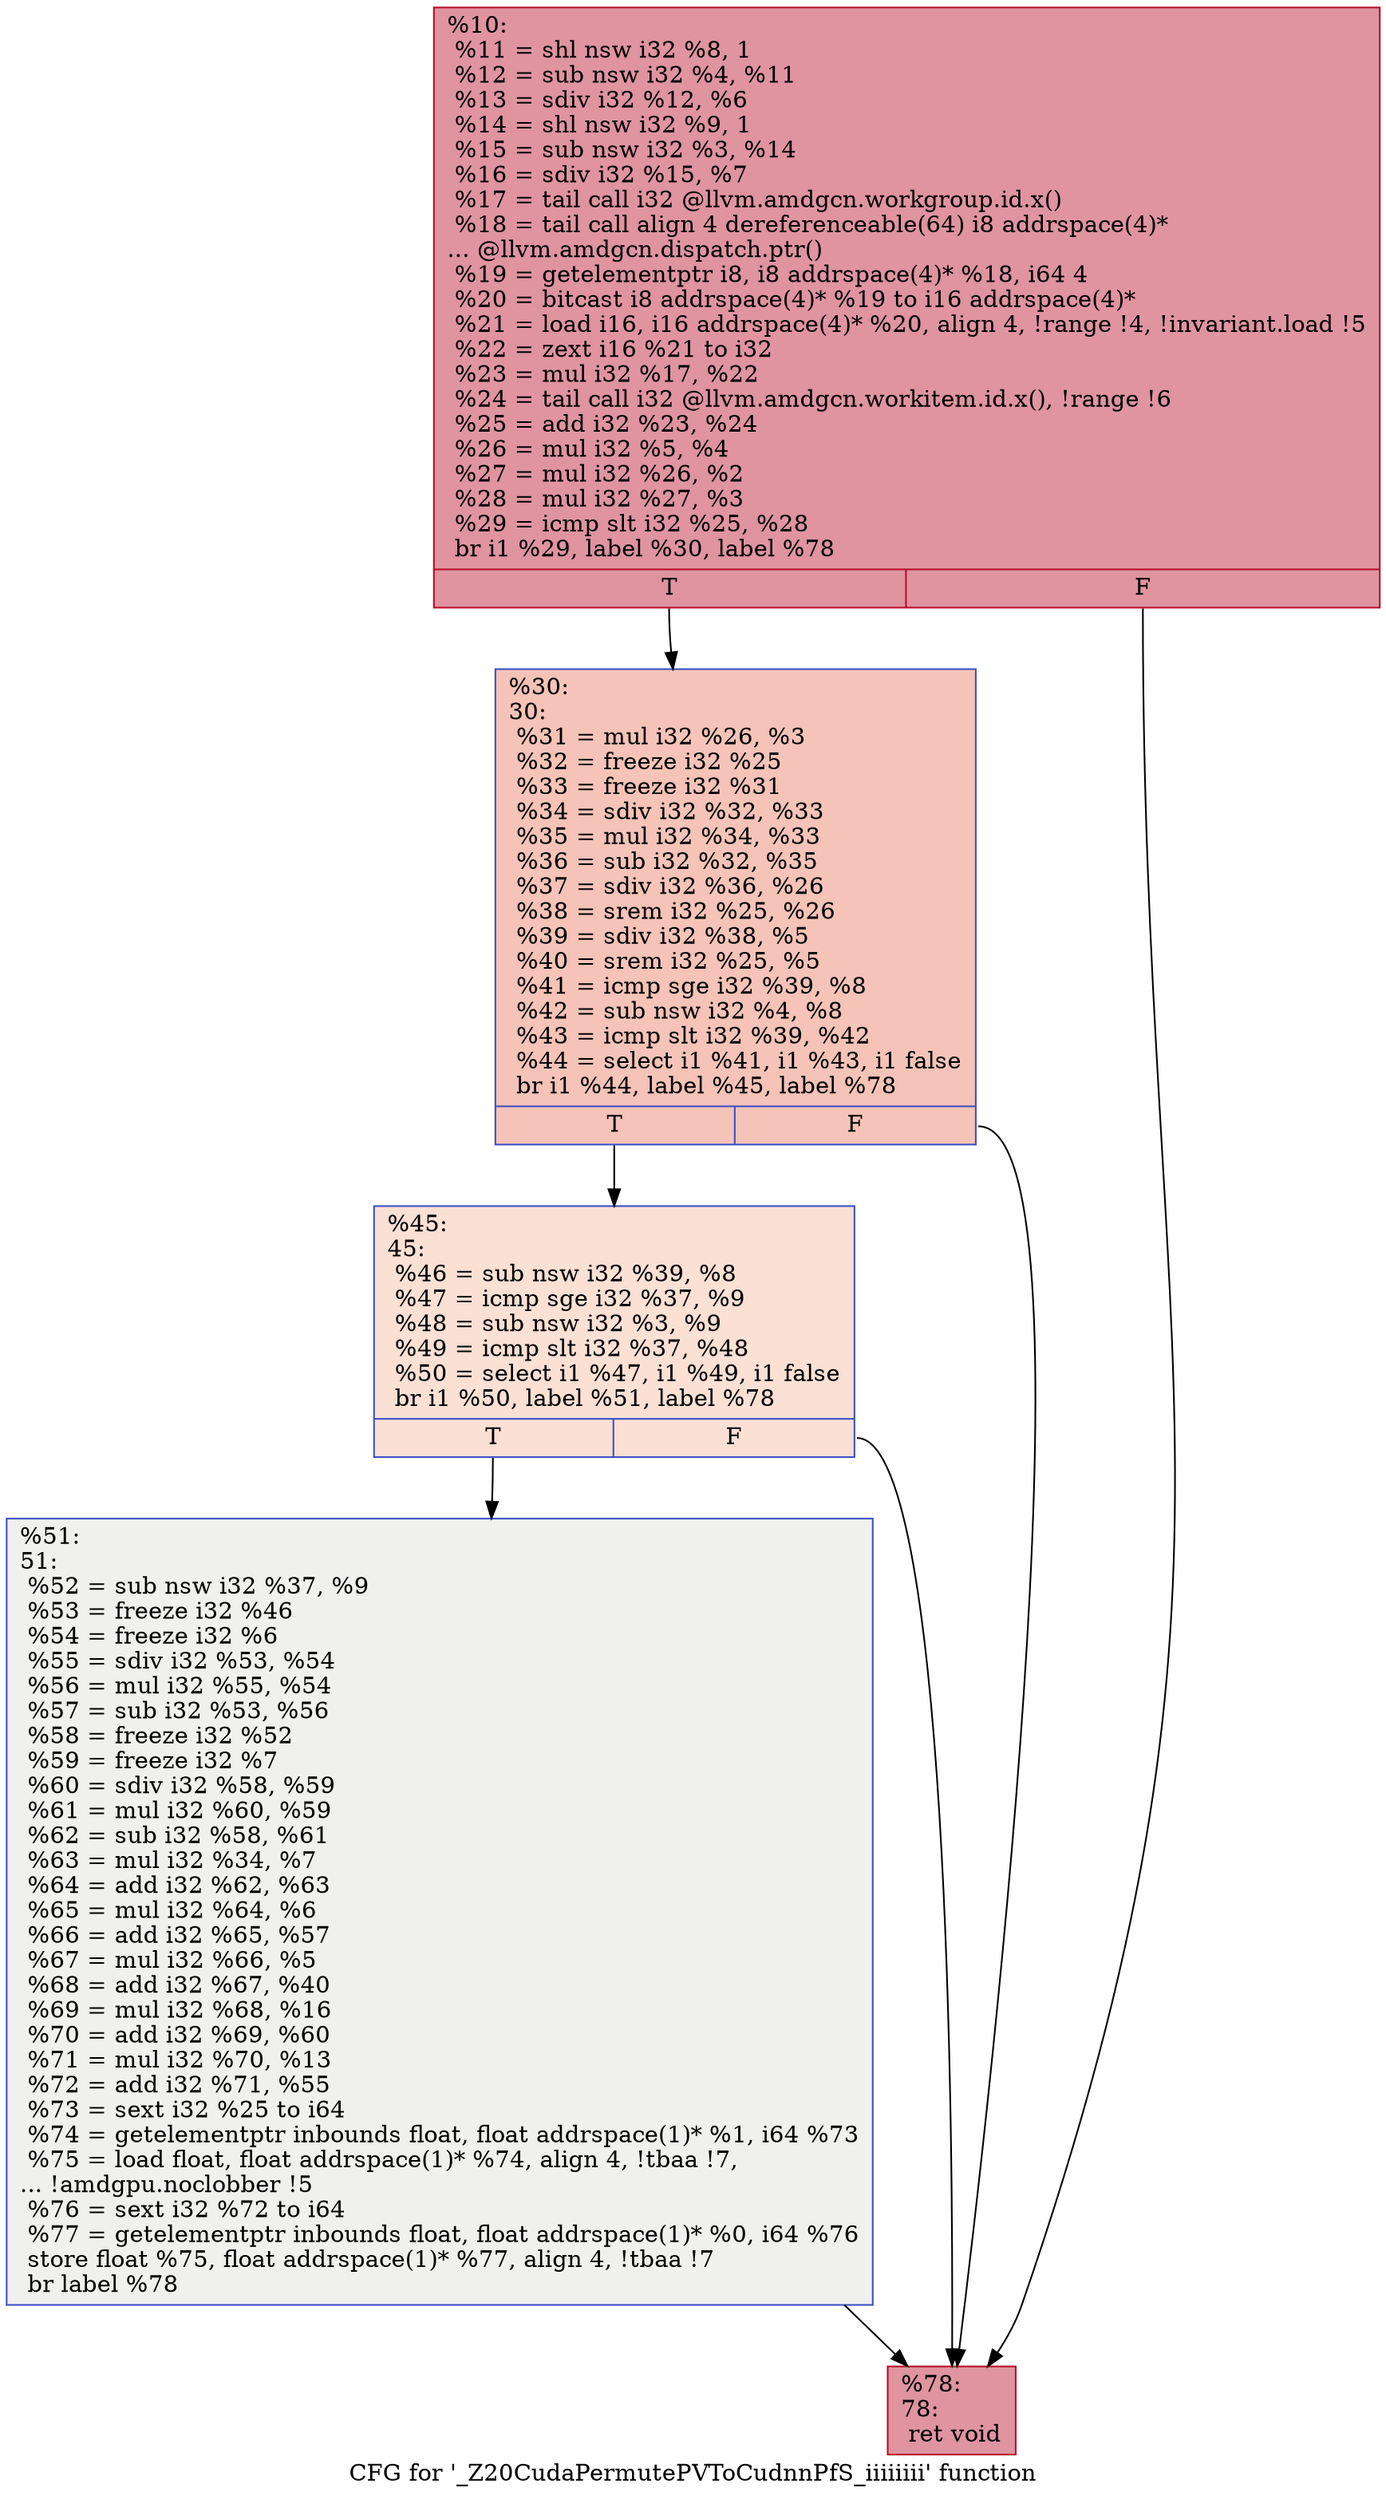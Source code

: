 digraph "CFG for '_Z20CudaPermutePVToCudnnPfS_iiiiiiii' function" {
	label="CFG for '_Z20CudaPermutePVToCudnnPfS_iiiiiiii' function";

	Node0x4e36c10 [shape=record,color="#b70d28ff", style=filled, fillcolor="#b70d2870",label="{%10:\l  %11 = shl nsw i32 %8, 1\l  %12 = sub nsw i32 %4, %11\l  %13 = sdiv i32 %12, %6\l  %14 = shl nsw i32 %9, 1\l  %15 = sub nsw i32 %3, %14\l  %16 = sdiv i32 %15, %7\l  %17 = tail call i32 @llvm.amdgcn.workgroup.id.x()\l  %18 = tail call align 4 dereferenceable(64) i8 addrspace(4)*\l... @llvm.amdgcn.dispatch.ptr()\l  %19 = getelementptr i8, i8 addrspace(4)* %18, i64 4\l  %20 = bitcast i8 addrspace(4)* %19 to i16 addrspace(4)*\l  %21 = load i16, i16 addrspace(4)* %20, align 4, !range !4, !invariant.load !5\l  %22 = zext i16 %21 to i32\l  %23 = mul i32 %17, %22\l  %24 = tail call i32 @llvm.amdgcn.workitem.id.x(), !range !6\l  %25 = add i32 %23, %24\l  %26 = mul i32 %5, %4\l  %27 = mul i32 %26, %2\l  %28 = mul i32 %27, %3\l  %29 = icmp slt i32 %25, %28\l  br i1 %29, label %30, label %78\l|{<s0>T|<s1>F}}"];
	Node0x4e36c10:s0 -> Node0x4e39c00;
	Node0x4e36c10:s1 -> Node0x4e39c90;
	Node0x4e39c00 [shape=record,color="#3d50c3ff", style=filled, fillcolor="#e8765c70",label="{%30:\l30:                                               \l  %31 = mul i32 %26, %3\l  %32 = freeze i32 %25\l  %33 = freeze i32 %31\l  %34 = sdiv i32 %32, %33\l  %35 = mul i32 %34, %33\l  %36 = sub i32 %32, %35\l  %37 = sdiv i32 %36, %26\l  %38 = srem i32 %25, %26\l  %39 = sdiv i32 %38, %5\l  %40 = srem i32 %25, %5\l  %41 = icmp sge i32 %39, %8\l  %42 = sub nsw i32 %4, %8\l  %43 = icmp slt i32 %39, %42\l  %44 = select i1 %41, i1 %43, i1 false\l  br i1 %44, label %45, label %78\l|{<s0>T|<s1>F}}"];
	Node0x4e39c00:s0 -> Node0x4e3a6a0;
	Node0x4e39c00:s1 -> Node0x4e39c90;
	Node0x4e3a6a0 [shape=record,color="#3d50c3ff", style=filled, fillcolor="#f7b99e70",label="{%45:\l45:                                               \l  %46 = sub nsw i32 %39, %8\l  %47 = icmp sge i32 %37, %9\l  %48 = sub nsw i32 %3, %9\l  %49 = icmp slt i32 %37, %48\l  %50 = select i1 %47, i1 %49, i1 false\l  br i1 %50, label %51, label %78\l|{<s0>T|<s1>F}}"];
	Node0x4e3a6a0:s0 -> Node0x4e3aa90;
	Node0x4e3a6a0:s1 -> Node0x4e39c90;
	Node0x4e3aa90 [shape=record,color="#3d50c3ff", style=filled, fillcolor="#dedcdb70",label="{%51:\l51:                                               \l  %52 = sub nsw i32 %37, %9\l  %53 = freeze i32 %46\l  %54 = freeze i32 %6\l  %55 = sdiv i32 %53, %54\l  %56 = mul i32 %55, %54\l  %57 = sub i32 %53, %56\l  %58 = freeze i32 %52\l  %59 = freeze i32 %7\l  %60 = sdiv i32 %58, %59\l  %61 = mul i32 %60, %59\l  %62 = sub i32 %58, %61\l  %63 = mul i32 %34, %7\l  %64 = add i32 %62, %63\l  %65 = mul i32 %64, %6\l  %66 = add i32 %65, %57\l  %67 = mul i32 %66, %5\l  %68 = add i32 %67, %40\l  %69 = mul i32 %68, %16\l  %70 = add i32 %69, %60\l  %71 = mul i32 %70, %13\l  %72 = add i32 %71, %55\l  %73 = sext i32 %25 to i64\l  %74 = getelementptr inbounds float, float addrspace(1)* %1, i64 %73\l  %75 = load float, float addrspace(1)* %74, align 4, !tbaa !7,\l... !amdgpu.noclobber !5\l  %76 = sext i32 %72 to i64\l  %77 = getelementptr inbounds float, float addrspace(1)* %0, i64 %76\l  store float %75, float addrspace(1)* %77, align 4, !tbaa !7\l  br label %78\l}"];
	Node0x4e3aa90 -> Node0x4e39c90;
	Node0x4e39c90 [shape=record,color="#b70d28ff", style=filled, fillcolor="#b70d2870",label="{%78:\l78:                                               \l  ret void\l}"];
}

